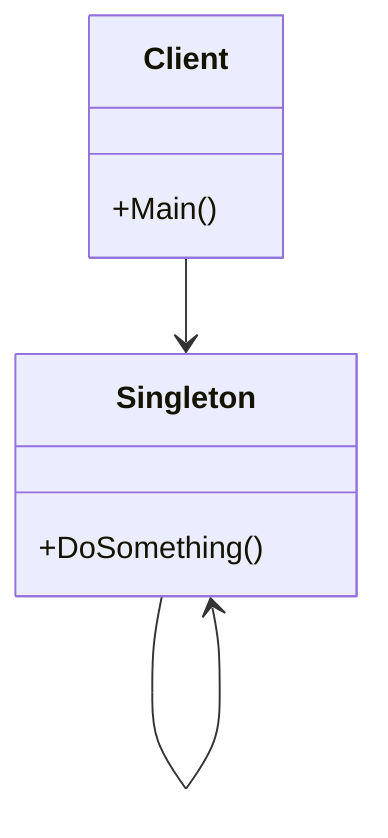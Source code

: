 classDiagram
Singleton --> Singleton
Client --> Singleton
class Singleton{
    +DoSomething()
}
class Client{
    +Main()
}
